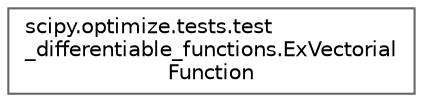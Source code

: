 digraph "Graphical Class Hierarchy"
{
 // LATEX_PDF_SIZE
  bgcolor="transparent";
  edge [fontname=Helvetica,fontsize=10,labelfontname=Helvetica,labelfontsize=10];
  node [fontname=Helvetica,fontsize=10,shape=box,height=0.2,width=0.4];
  rankdir="LR";
  Node0 [id="Node000000",label="scipy.optimize.tests.test\l_differentiable_functions.ExVectorial\lFunction",height=0.2,width=0.4,color="grey40", fillcolor="white", style="filled",URL="$dc/d16/classscipy_1_1optimize_1_1tests_1_1test__differentiable__functions_1_1ExVectorialFunction.html",tooltip=" "];
}
